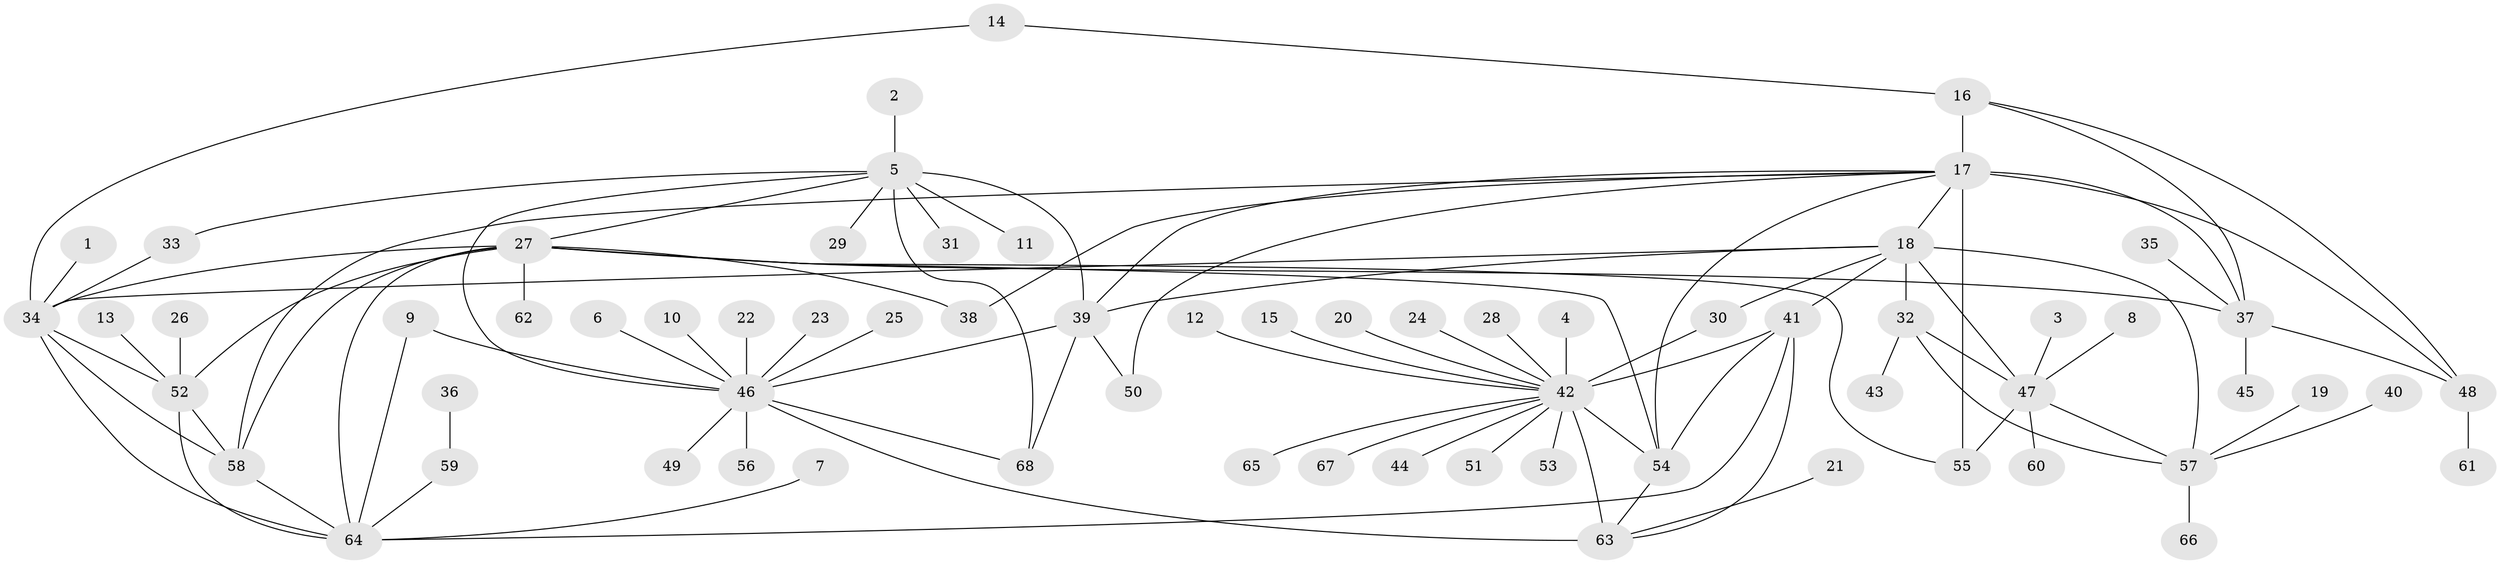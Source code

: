 // original degree distribution, {9: 0.05263157894736842, 6: 0.022556390977443608, 7: 0.045112781954887216, 10: 0.015037593984962405, 8: 0.03759398496240601, 5: 0.007518796992481203, 11: 0.03007518796992481, 16: 0.007518796992481203, 13: 0.007518796992481203, 1: 0.5714285714285714, 4: 0.007518796992481203, 2: 0.15789473684210525, 3: 0.03759398496240601}
// Generated by graph-tools (version 1.1) at 2025/02/03/09/25 03:02:46]
// undirected, 68 vertices, 101 edges
graph export_dot {
graph [start="1"]
  node [color=gray90,style=filled];
  1;
  2;
  3;
  4;
  5;
  6;
  7;
  8;
  9;
  10;
  11;
  12;
  13;
  14;
  15;
  16;
  17;
  18;
  19;
  20;
  21;
  22;
  23;
  24;
  25;
  26;
  27;
  28;
  29;
  30;
  31;
  32;
  33;
  34;
  35;
  36;
  37;
  38;
  39;
  40;
  41;
  42;
  43;
  44;
  45;
  46;
  47;
  48;
  49;
  50;
  51;
  52;
  53;
  54;
  55;
  56;
  57;
  58;
  59;
  60;
  61;
  62;
  63;
  64;
  65;
  66;
  67;
  68;
  1 -- 34 [weight=1.0];
  2 -- 5 [weight=1.0];
  3 -- 47 [weight=1.0];
  4 -- 42 [weight=1.0];
  5 -- 11 [weight=1.0];
  5 -- 27 [weight=1.0];
  5 -- 29 [weight=1.0];
  5 -- 31 [weight=1.0];
  5 -- 33 [weight=1.0];
  5 -- 39 [weight=4.0];
  5 -- 46 [weight=2.0];
  5 -- 68 [weight=2.0];
  6 -- 46 [weight=1.0];
  7 -- 64 [weight=1.0];
  8 -- 47 [weight=1.0];
  9 -- 46 [weight=1.0];
  9 -- 64 [weight=1.0];
  10 -- 46 [weight=1.0];
  12 -- 42 [weight=1.0];
  13 -- 52 [weight=1.0];
  14 -- 16 [weight=1.0];
  14 -- 34 [weight=1.0];
  15 -- 42 [weight=1.0];
  16 -- 17 [weight=4.0];
  16 -- 37 [weight=2.0];
  16 -- 48 [weight=2.0];
  17 -- 18 [weight=1.0];
  17 -- 37 [weight=2.0];
  17 -- 38 [weight=1.0];
  17 -- 39 [weight=2.0];
  17 -- 48 [weight=2.0];
  17 -- 50 [weight=1.0];
  17 -- 54 [weight=1.0];
  17 -- 55 [weight=1.0];
  17 -- 58 [weight=1.0];
  18 -- 30 [weight=1.0];
  18 -- 32 [weight=2.0];
  18 -- 34 [weight=1.0];
  18 -- 39 [weight=1.0];
  18 -- 41 [weight=1.0];
  18 -- 47 [weight=4.0];
  18 -- 57 [weight=2.0];
  19 -- 57 [weight=1.0];
  20 -- 42 [weight=1.0];
  21 -- 63 [weight=1.0];
  22 -- 46 [weight=1.0];
  23 -- 46 [weight=1.0];
  24 -- 42 [weight=1.0];
  25 -- 46 [weight=1.0];
  26 -- 52 [weight=1.0];
  27 -- 34 [weight=1.0];
  27 -- 37 [weight=1.0];
  27 -- 38 [weight=1.0];
  27 -- 52 [weight=2.0];
  27 -- 54 [weight=1.0];
  27 -- 55 [weight=1.0];
  27 -- 58 [weight=1.0];
  27 -- 62 [weight=1.0];
  27 -- 64 [weight=1.0];
  28 -- 42 [weight=1.0];
  30 -- 42 [weight=1.0];
  32 -- 43 [weight=1.0];
  32 -- 47 [weight=2.0];
  32 -- 57 [weight=1.0];
  33 -- 34 [weight=1.0];
  34 -- 52 [weight=2.0];
  34 -- 58 [weight=1.0];
  34 -- 64 [weight=1.0];
  35 -- 37 [weight=1.0];
  36 -- 59 [weight=1.0];
  37 -- 45 [weight=1.0];
  37 -- 48 [weight=1.0];
  39 -- 46 [weight=2.0];
  39 -- 50 [weight=1.0];
  39 -- 68 [weight=2.0];
  40 -- 57 [weight=1.0];
  41 -- 42 [weight=3.0];
  41 -- 54 [weight=1.0];
  41 -- 63 [weight=1.0];
  41 -- 64 [weight=1.0];
  42 -- 44 [weight=1.0];
  42 -- 51 [weight=1.0];
  42 -- 53 [weight=1.0];
  42 -- 54 [weight=3.0];
  42 -- 63 [weight=3.0];
  42 -- 65 [weight=1.0];
  42 -- 67 [weight=1.0];
  46 -- 49 [weight=1.0];
  46 -- 56 [weight=1.0];
  46 -- 63 [weight=1.0];
  46 -- 68 [weight=1.0];
  47 -- 55 [weight=1.0];
  47 -- 57 [weight=2.0];
  47 -- 60 [weight=1.0];
  48 -- 61 [weight=1.0];
  52 -- 58 [weight=2.0];
  52 -- 64 [weight=2.0];
  54 -- 63 [weight=1.0];
  57 -- 66 [weight=1.0];
  58 -- 64 [weight=1.0];
  59 -- 64 [weight=1.0];
}
